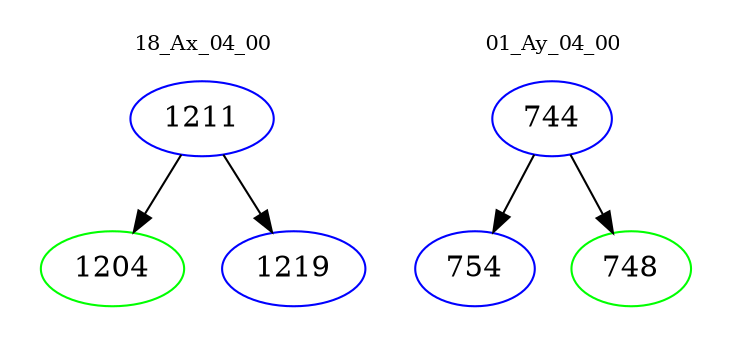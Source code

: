 digraph{
subgraph cluster_0 {
color = white
label = "18_Ax_04_00";
fontsize=10;
T0_1211 [label="1211", color="blue"]
T0_1211 -> T0_1204 [color="black"]
T0_1204 [label="1204", color="green"]
T0_1211 -> T0_1219 [color="black"]
T0_1219 [label="1219", color="blue"]
}
subgraph cluster_1 {
color = white
label = "01_Ay_04_00";
fontsize=10;
T1_744 [label="744", color="blue"]
T1_744 -> T1_754 [color="black"]
T1_754 [label="754", color="blue"]
T1_744 -> T1_748 [color="black"]
T1_748 [label="748", color="green"]
}
}

